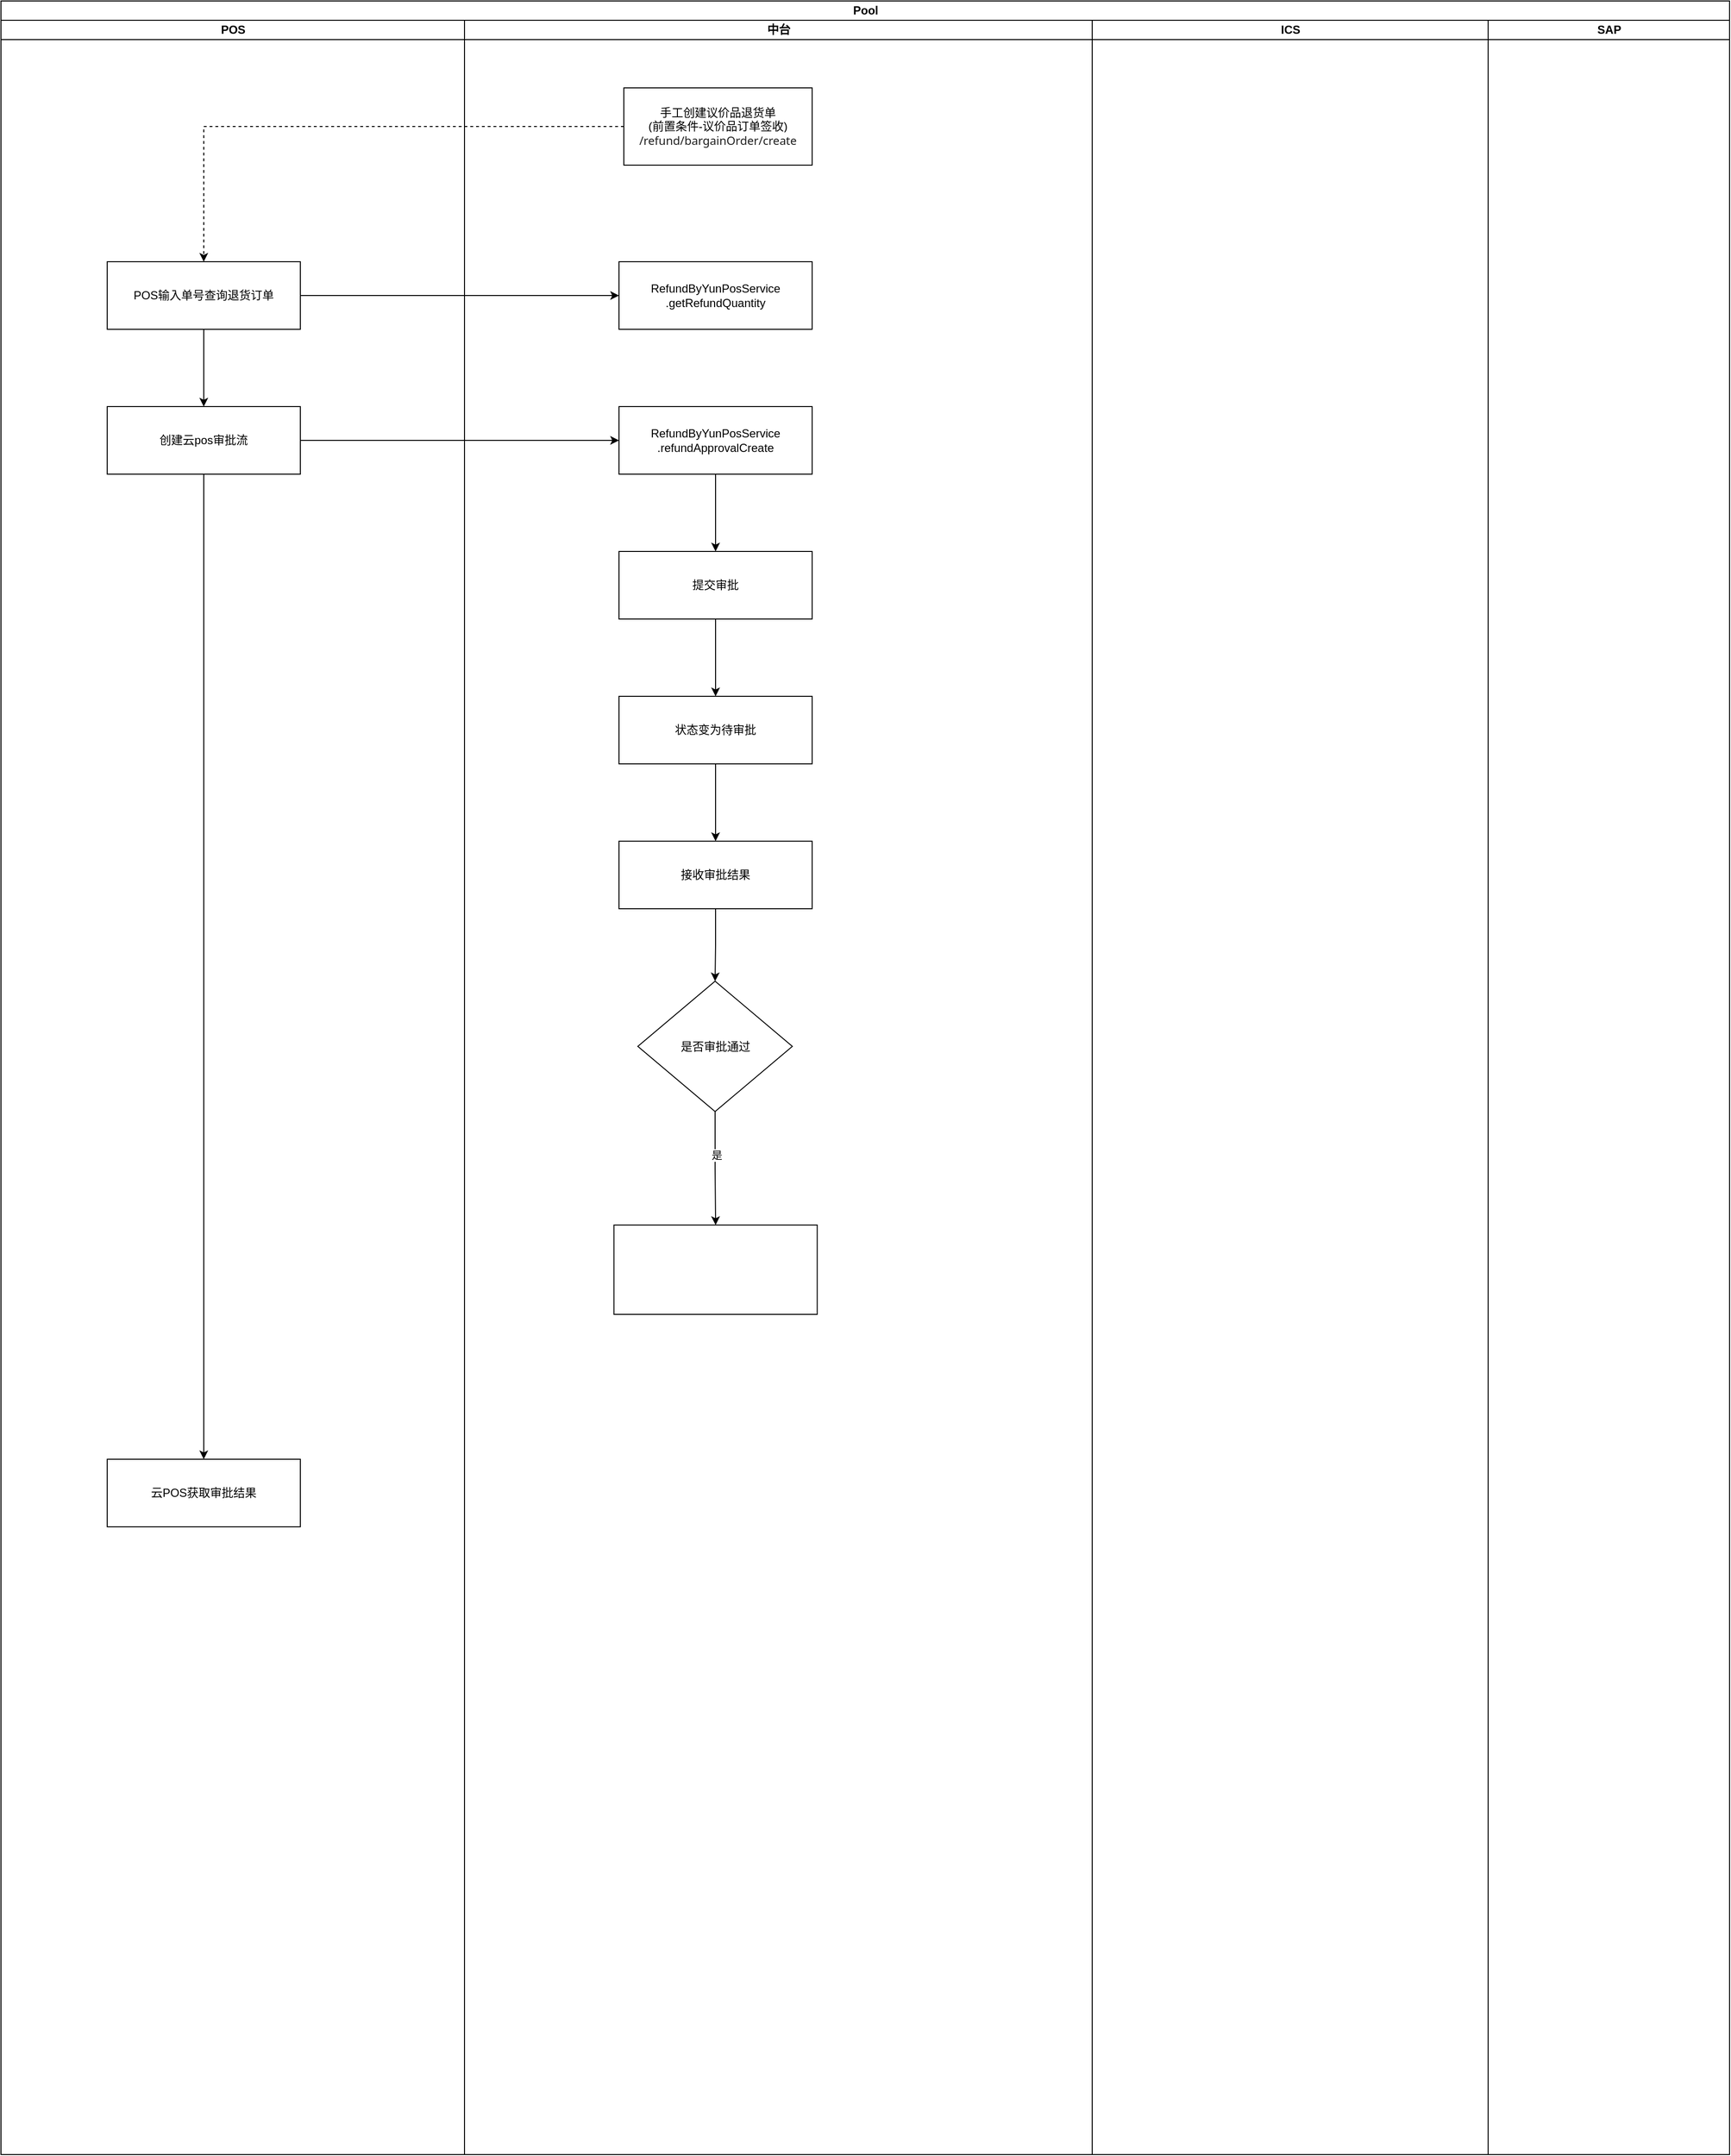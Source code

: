 <mxfile version="24.4.3" type="github">
  <diagram name="第 1 页" id="SXsg_J_FmZClzTK5hUYQ">
    <mxGraphModel dx="2021" dy="790" grid="1" gridSize="10" guides="1" tooltips="1" connect="1" arrows="1" fold="1" page="1" pageScale="1" pageWidth="827" pageHeight="1169" math="0" shadow="0">
      <root>
        <mxCell id="0" />
        <mxCell id="1" parent="0" />
        <mxCell id="EswXnygDx9Ksin9KotE9-1" value="Pool" style="swimlane;childLayout=stackLayout;resizeParent=1;resizeParentMax=0;startSize=20;html=1;" vertex="1" parent="1">
          <mxGeometry x="-150" y="230" width="1790" height="2230" as="geometry">
            <mxRectangle x="230.0" y="170" width="60" height="30" as="alternateBounds" />
          </mxGeometry>
        </mxCell>
        <mxCell id="EswXnygDx9Ksin9KotE9-2" value="POS" style="swimlane;startSize=20;html=1;" vertex="1" parent="EswXnygDx9Ksin9KotE9-1">
          <mxGeometry y="20" width="480" height="2210" as="geometry" />
        </mxCell>
        <mxCell id="EswXnygDx9Ksin9KotE9-11" value="" style="edgeStyle=orthogonalEdgeStyle;rounded=0;orthogonalLoop=1;jettySize=auto;html=1;" edge="1" parent="EswXnygDx9Ksin9KotE9-2" source="EswXnygDx9Ksin9KotE9-7" target="EswXnygDx9Ksin9KotE9-10">
          <mxGeometry relative="1" as="geometry" />
        </mxCell>
        <mxCell id="EswXnygDx9Ksin9KotE9-7" value="&lt;div&gt;POS输入单号查询退货订单&lt;/div&gt;" style="whiteSpace=wrap;html=1;" vertex="1" parent="EswXnygDx9Ksin9KotE9-2">
          <mxGeometry x="110" y="250" width="200" height="70" as="geometry" />
        </mxCell>
        <mxCell id="EswXnygDx9Ksin9KotE9-28" value="" style="edgeStyle=orthogonalEdgeStyle;rounded=0;orthogonalLoop=1;jettySize=auto;html=1;" edge="1" parent="EswXnygDx9Ksin9KotE9-2" source="EswXnygDx9Ksin9KotE9-10" target="EswXnygDx9Ksin9KotE9-27">
          <mxGeometry relative="1" as="geometry" />
        </mxCell>
        <mxCell id="EswXnygDx9Ksin9KotE9-10" value="&lt;div&gt;&lt;span style=&quot;white-space: pre;&quot; data-eleid=&quot;3&quot; class=&quot;text-only&quot;&gt;&lt;span class=&quot;text-only&quot;&gt;创建云&lt;/span&gt;&lt;span class=&quot;text-only text-with-abbreviation text-with-abbreviation-bottomline&quot;&gt;pos&lt;/span&gt;&lt;span class=&quot;text-only&quot;&gt;审批流&lt;/span&gt;&lt;/span&gt;&lt;/div&gt;" style="whiteSpace=wrap;html=1;" vertex="1" parent="EswXnygDx9Ksin9KotE9-2">
          <mxGeometry x="110" y="400" width="200" height="70" as="geometry" />
        </mxCell>
        <mxCell id="EswXnygDx9Ksin9KotE9-27" value="&lt;div&gt;&lt;span style=&quot;white-space: pre;&quot;&gt;云POS获取审批结果&lt;/span&gt;&lt;/div&gt;" style="whiteSpace=wrap;html=1;" vertex="1" parent="EswXnygDx9Ksin9KotE9-2">
          <mxGeometry x="110" y="1490" width="200" height="70" as="geometry" />
        </mxCell>
        <mxCell id="EswXnygDx9Ksin9KotE9-3" value="中台" style="swimlane;startSize=20;html=1;" vertex="1" parent="EswXnygDx9Ksin9KotE9-1">
          <mxGeometry x="480" y="20" width="650" height="2210" as="geometry" />
        </mxCell>
        <mxCell id="EswXnygDx9Ksin9KotE9-6" value="手工创建议价品退货单&lt;div&gt;(前置条件-议价品订单签收)&lt;/div&gt;&lt;div&gt;&lt;span style=&quot;color: rgb(31, 31, 31); font-family: system-ui, sans-serif; text-align: start; background-color: rgb(255, 255, 255);&quot;&gt;/refund/bargainOrder/create&lt;/span&gt;&lt;br&gt;&lt;/div&gt;" style="whiteSpace=wrap;html=1;" vertex="1" parent="EswXnygDx9Ksin9KotE9-3">
          <mxGeometry x="165" y="70" width="195" height="80" as="geometry" />
        </mxCell>
        <mxCell id="EswXnygDx9Ksin9KotE9-8" value="&lt;div&gt;&lt;span style=&quot;background-color: initial;&quot;&gt;RefundByYunPosService&lt;/span&gt;&lt;/div&gt;&lt;div&gt;&lt;div&gt;.getRefundQuantity&lt;/div&gt;&lt;/div&gt;" style="whiteSpace=wrap;html=1;" vertex="1" parent="EswXnygDx9Ksin9KotE9-3">
          <mxGeometry x="160" y="250" width="200" height="70" as="geometry" />
        </mxCell>
        <mxCell id="EswXnygDx9Ksin9KotE9-17" value="" style="edgeStyle=orthogonalEdgeStyle;rounded=0;orthogonalLoop=1;jettySize=auto;html=1;" edge="1" parent="EswXnygDx9Ksin9KotE9-3" source="EswXnygDx9Ksin9KotE9-13" target="EswXnygDx9Ksin9KotE9-16">
          <mxGeometry relative="1" as="geometry" />
        </mxCell>
        <mxCell id="EswXnygDx9Ksin9KotE9-13" value="&lt;div&gt;&lt;span style=&quot;white-space: pre;&quot; class=&quot;text-only&quot;&gt;RefundByYunPosService&lt;/span&gt;&lt;/div&gt;&lt;div&gt;&lt;span style=&quot;white-space: pre;&quot; class=&quot;text-only&quot;&gt;.refundApprovalCreate&lt;/span&gt;&lt;/div&gt;" style="whiteSpace=wrap;html=1;" vertex="1" parent="EswXnygDx9Ksin9KotE9-3">
          <mxGeometry x="160" y="400" width="200" height="70" as="geometry" />
        </mxCell>
        <mxCell id="EswXnygDx9Ksin9KotE9-19" value="" style="edgeStyle=orthogonalEdgeStyle;rounded=0;orthogonalLoop=1;jettySize=auto;html=1;" edge="1" parent="EswXnygDx9Ksin9KotE9-3" source="EswXnygDx9Ksin9KotE9-16" target="EswXnygDx9Ksin9KotE9-18">
          <mxGeometry relative="1" as="geometry" />
        </mxCell>
        <mxCell id="EswXnygDx9Ksin9KotE9-16" value="&lt;span style=&quot;white-space: pre;&quot;&gt;提交审批&lt;/span&gt;" style="whiteSpace=wrap;html=1;" vertex="1" parent="EswXnygDx9Ksin9KotE9-3">
          <mxGeometry x="160" y="550" width="200" height="70" as="geometry" />
        </mxCell>
        <mxCell id="EswXnygDx9Ksin9KotE9-21" value="" style="edgeStyle=orthogonalEdgeStyle;rounded=0;orthogonalLoop=1;jettySize=auto;html=1;" edge="1" parent="EswXnygDx9Ksin9KotE9-3" source="EswXnygDx9Ksin9KotE9-18" target="EswXnygDx9Ksin9KotE9-20">
          <mxGeometry relative="1" as="geometry" />
        </mxCell>
        <mxCell id="EswXnygDx9Ksin9KotE9-18" value="&lt;span style=&quot;white-space: pre;&quot;&gt;状态变为待审批&lt;/span&gt;" style="whiteSpace=wrap;html=1;" vertex="1" parent="EswXnygDx9Ksin9KotE9-3">
          <mxGeometry x="160" y="700" width="200" height="70" as="geometry" />
        </mxCell>
        <mxCell id="EswXnygDx9Ksin9KotE9-23" value="" style="edgeStyle=orthogonalEdgeStyle;rounded=0;orthogonalLoop=1;jettySize=auto;html=1;" edge="1" parent="EswXnygDx9Ksin9KotE9-3" source="EswXnygDx9Ksin9KotE9-20" target="EswXnygDx9Ksin9KotE9-22">
          <mxGeometry relative="1" as="geometry" />
        </mxCell>
        <mxCell id="EswXnygDx9Ksin9KotE9-20" value="&lt;span style=&quot;white-space: pre;&quot;&gt;接收审批结果&lt;/span&gt;" style="whiteSpace=wrap;html=1;" vertex="1" parent="EswXnygDx9Ksin9KotE9-3">
          <mxGeometry x="160" y="850" width="200" height="70" as="geometry" />
        </mxCell>
        <mxCell id="EswXnygDx9Ksin9KotE9-25" value="" style="edgeStyle=orthogonalEdgeStyle;rounded=0;orthogonalLoop=1;jettySize=auto;html=1;" edge="1" parent="EswXnygDx9Ksin9KotE9-3" source="EswXnygDx9Ksin9KotE9-22" target="EswXnygDx9Ksin9KotE9-24">
          <mxGeometry relative="1" as="geometry" />
        </mxCell>
        <mxCell id="EswXnygDx9Ksin9KotE9-26" value="是" style="edgeLabel;html=1;align=center;verticalAlign=middle;resizable=0;points=[];" vertex="1" connectable="0" parent="EswXnygDx9Ksin9KotE9-25">
          <mxGeometry x="-0.234" y="1" relative="1" as="geometry">
            <mxPoint as="offset" />
          </mxGeometry>
        </mxCell>
        <mxCell id="EswXnygDx9Ksin9KotE9-22" value="是否审批通过" style="rhombus;whiteSpace=wrap;html=1;" vertex="1" parent="EswXnygDx9Ksin9KotE9-3">
          <mxGeometry x="179.5" y="995" width="160" height="135" as="geometry" />
        </mxCell>
        <mxCell id="EswXnygDx9Ksin9KotE9-24" value="" style="whiteSpace=wrap;html=1;" vertex="1" parent="EswXnygDx9Ksin9KotE9-3">
          <mxGeometry x="154.75" y="1247.5" width="210.5" height="92.5" as="geometry" />
        </mxCell>
        <mxCell id="EswXnygDx9Ksin9KotE9-5" value="ICS" style="swimlane;startSize=20;html=1;" vertex="1" parent="EswXnygDx9Ksin9KotE9-1">
          <mxGeometry x="1130" y="20" width="410" height="2210" as="geometry" />
        </mxCell>
        <mxCell id="EswXnygDx9Ksin9KotE9-4" value="SAP" style="swimlane;startSize=20;html=1;" vertex="1" parent="EswXnygDx9Ksin9KotE9-1">
          <mxGeometry x="1540" y="20" width="250" height="2210" as="geometry" />
        </mxCell>
        <mxCell id="EswXnygDx9Ksin9KotE9-9" value="" style="edgeStyle=orthogonalEdgeStyle;rounded=0;orthogonalLoop=1;jettySize=auto;html=1;" edge="1" parent="EswXnygDx9Ksin9KotE9-1" source="EswXnygDx9Ksin9KotE9-7" target="EswXnygDx9Ksin9KotE9-8">
          <mxGeometry relative="1" as="geometry" />
        </mxCell>
        <mxCell id="EswXnygDx9Ksin9KotE9-12" style="edgeStyle=orthogonalEdgeStyle;rounded=0;orthogonalLoop=1;jettySize=auto;html=1;entryX=0;entryY=0.5;entryDx=0;entryDy=0;" edge="1" parent="EswXnygDx9Ksin9KotE9-1" source="EswXnygDx9Ksin9KotE9-10" target="EswXnygDx9Ksin9KotE9-13">
          <mxGeometry relative="1" as="geometry">
            <mxPoint x="620" y="455" as="targetPoint" />
          </mxGeometry>
        </mxCell>
        <mxCell id="EswXnygDx9Ksin9KotE9-14" style="edgeStyle=orthogonalEdgeStyle;rounded=0;orthogonalLoop=1;jettySize=auto;html=1;entryX=0.5;entryY=0;entryDx=0;entryDy=0;dashed=1;" edge="1" parent="EswXnygDx9Ksin9KotE9-1" source="EswXnygDx9Ksin9KotE9-6" target="EswXnygDx9Ksin9KotE9-7">
          <mxGeometry relative="1" as="geometry" />
        </mxCell>
      </root>
    </mxGraphModel>
  </diagram>
</mxfile>
